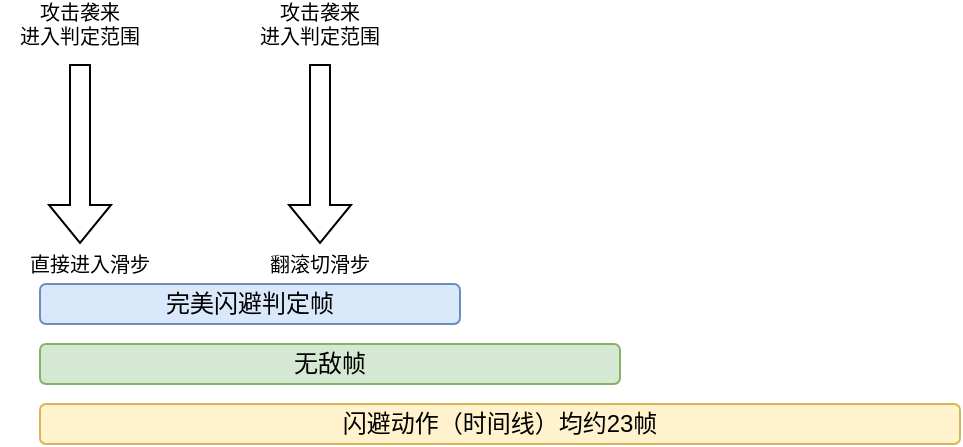 <mxfile version="22.1.2" type="github">
  <diagram name="第 1 页" id="XvKrsK8wSaH_SidoSqTX">
    <mxGraphModel dx="989" dy="545" grid="1" gridSize="10" guides="1" tooltips="1" connect="1" arrows="1" fold="1" page="1" pageScale="1" pageWidth="1169" pageHeight="827" math="0" shadow="0">
      <root>
        <mxCell id="0" />
        <mxCell id="1" parent="0" />
        <mxCell id="Q0ljFhS4EjerYzR_BElU-1" value="闪避动作（时间线）均约23帧" style="rounded=1;whiteSpace=wrap;html=1;fillColor=#fff2cc;strokeColor=#d6b656;" vertex="1" parent="1">
          <mxGeometry x="280" y="360" width="460" height="20" as="geometry" />
        </mxCell>
        <mxCell id="Q0ljFhS4EjerYzR_BElU-2" value="无敌帧" style="rounded=1;whiteSpace=wrap;html=1;fillColor=#d5e8d4;strokeColor=#82b366;" vertex="1" parent="1">
          <mxGeometry x="280" y="330" width="290" height="20" as="geometry" />
        </mxCell>
        <mxCell id="Q0ljFhS4EjerYzR_BElU-3" value="完美闪避判定帧" style="rounded=1;whiteSpace=wrap;html=1;fillColor=#dae8fc;strokeColor=#6c8ebf;" vertex="1" parent="1">
          <mxGeometry x="280" y="300" width="210" height="20" as="geometry" />
        </mxCell>
        <mxCell id="Q0ljFhS4EjerYzR_BElU-5" value="攻击袭来&lt;br&gt;进入判定范围" style="text;html=1;strokeColor=none;fillColor=none;align=center;verticalAlign=middle;whiteSpace=wrap;rounded=0;fontSize=10;" vertex="1" parent="1">
          <mxGeometry x="260" y="160" width="80" height="20" as="geometry" />
        </mxCell>
        <mxCell id="Q0ljFhS4EjerYzR_BElU-7" value="" style="shape=flexArrow;endArrow=classic;html=1;rounded=0;" edge="1" parent="1">
          <mxGeometry width="50" height="50" relative="1" as="geometry">
            <mxPoint x="300" y="190" as="sourcePoint" />
            <mxPoint x="300" y="280" as="targetPoint" />
          </mxGeometry>
        </mxCell>
        <mxCell id="Q0ljFhS4EjerYzR_BElU-8" value="" style="shape=flexArrow;endArrow=classic;html=1;rounded=0;" edge="1" parent="1">
          <mxGeometry width="50" height="50" relative="1" as="geometry">
            <mxPoint x="420" y="190" as="sourcePoint" />
            <mxPoint x="420" y="280" as="targetPoint" />
          </mxGeometry>
        </mxCell>
        <mxCell id="Q0ljFhS4EjerYzR_BElU-10" value="直接进入滑步" style="text;html=1;strokeColor=none;fillColor=none;align=center;verticalAlign=middle;whiteSpace=wrap;rounded=0;fontSize=10;" vertex="1" parent="1">
          <mxGeometry x="270" y="280" width="70" height="20" as="geometry" />
        </mxCell>
        <mxCell id="Q0ljFhS4EjerYzR_BElU-11" value="翻滚切滑步" style="text;html=1;strokeColor=none;fillColor=none;align=center;verticalAlign=middle;whiteSpace=wrap;rounded=0;fontSize=10;" vertex="1" parent="1">
          <mxGeometry x="385" y="280" width="70" height="20" as="geometry" />
        </mxCell>
        <mxCell id="Q0ljFhS4EjerYzR_BElU-13" value="攻击袭来&lt;br&gt;进入判定范围" style="text;html=1;strokeColor=none;fillColor=none;align=center;verticalAlign=middle;whiteSpace=wrap;rounded=0;fontSize=10;" vertex="1" parent="1">
          <mxGeometry x="380" y="160" width="80" height="20" as="geometry" />
        </mxCell>
      </root>
    </mxGraphModel>
  </diagram>
</mxfile>
